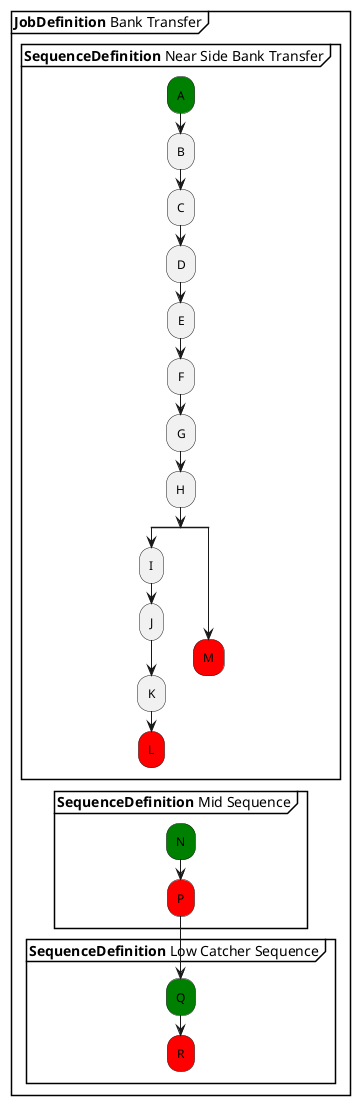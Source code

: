 @startuml
partition "**JobDefinition** Bank Transfer" {
group "**SequenceDefinition** Near Side Bank Transfer"
  #green:A;
  :B;
  :C;
  :D;
  :E;
  :F;
  :G;
  :H;
  split
    :I;
    :J;
    :K;
    #red:L;
    detach
  split again
    #red:M;
    detach
  end split
end group
group "**SequenceDefinition** Mid Sequence"
  #green:N;
  #red:P;
end group
group "**SequenceDefinition** Low Catcher Sequence"
  #green:Q;
  #red:R;
end group
}
@enduml
